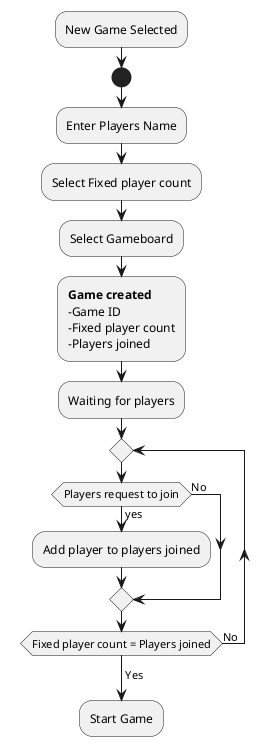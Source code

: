 @startuml
:New Game Selected;
start
:Enter Players Name;
:Select Fixed player count;
:Select Gameboard;
:**Game created**
-Game ID
-Fixed player count
-Players joined;
:Waiting for players;
repeat
if(Players request to join) then(yes)
:Add player to players joined;
else (No)
endif

repeat while (Fixed player count = Players joined) is (No)
-> Yes;
:Start Game;



@enduml